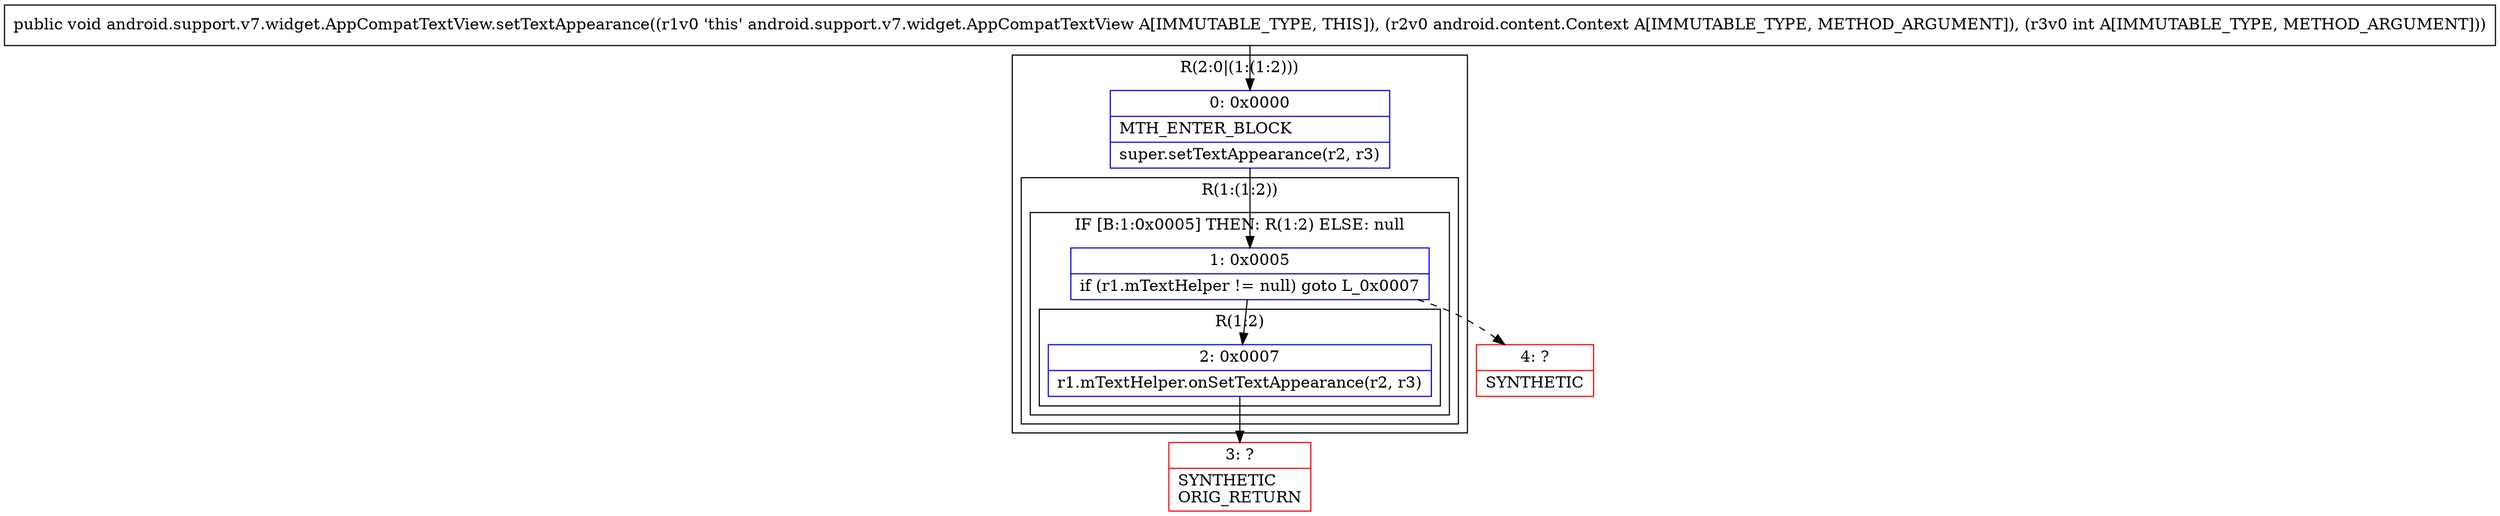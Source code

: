digraph "CFG forandroid.support.v7.widget.AppCompatTextView.setTextAppearance(Landroid\/content\/Context;I)V" {
subgraph cluster_Region_711845852 {
label = "R(2:0|(1:(1:2)))";
node [shape=record,color=blue];
Node_0 [shape=record,label="{0\:\ 0x0000|MTH_ENTER_BLOCK\l|super.setTextAppearance(r2, r3)\l}"];
subgraph cluster_Region_997407887 {
label = "R(1:(1:2))";
node [shape=record,color=blue];
subgraph cluster_IfRegion_2045369155 {
label = "IF [B:1:0x0005] THEN: R(1:2) ELSE: null";
node [shape=record,color=blue];
Node_1 [shape=record,label="{1\:\ 0x0005|if (r1.mTextHelper != null) goto L_0x0007\l}"];
subgraph cluster_Region_266367072 {
label = "R(1:2)";
node [shape=record,color=blue];
Node_2 [shape=record,label="{2\:\ 0x0007|r1.mTextHelper.onSetTextAppearance(r2, r3)\l}"];
}
}
}
}
Node_3 [shape=record,color=red,label="{3\:\ ?|SYNTHETIC\lORIG_RETURN\l}"];
Node_4 [shape=record,color=red,label="{4\:\ ?|SYNTHETIC\l}"];
MethodNode[shape=record,label="{public void android.support.v7.widget.AppCompatTextView.setTextAppearance((r1v0 'this' android.support.v7.widget.AppCompatTextView A[IMMUTABLE_TYPE, THIS]), (r2v0 android.content.Context A[IMMUTABLE_TYPE, METHOD_ARGUMENT]), (r3v0 int A[IMMUTABLE_TYPE, METHOD_ARGUMENT])) }"];
MethodNode -> Node_0;
Node_0 -> Node_1;
Node_1 -> Node_2;
Node_1 -> Node_4[style=dashed];
Node_2 -> Node_3;
}


